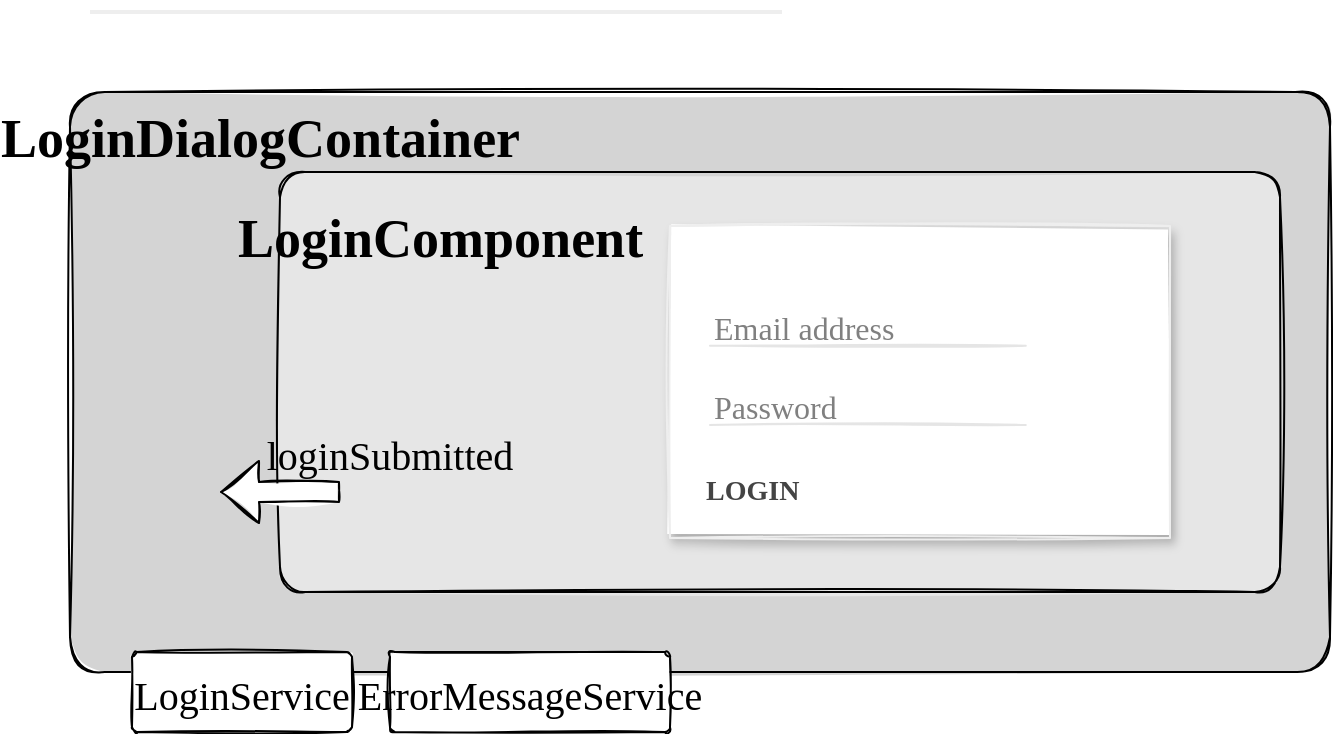 <mxfile version="14.4.3" type="device"><diagram name="Page-1" id="12e1b939-464a-85fe-373e-61e167be1490"><mxGraphModel dx="1301" dy="1153" grid="1" gridSize="10" guides="1" tooltips="1" connect="1" arrows="1" fold="1" page="1" pageScale="1.5" pageWidth="1169" pageHeight="826" background="#ffffff" math="0" shadow="0"><root><mxCell id="0"/><mxCell id="1" parent="0"/><mxCell id="jwE3f3mUowRFma3KXEyU-1" value="" style="rounded=1;shadow=0;strokeWidth=1;fontSize=20;align=center;sketch=1;glass=0;fillStyle=solid;arcSize=6;fillColor=#D4D4D4;" parent="1" vertex="1"><mxGeometry x="60" y="520" width="630" height="290" as="geometry"/></mxCell><mxCell id="jwE3f3mUowRFma3KXEyU-2" value="LoginDialogContainer" style="text;strokeColor=none;fillColor=none;align=center;verticalAlign=middle;rounded=0;shadow=0;fontSize=27;fontStyle=1;fontFamily=SS Soapy Hands;" parent="1" vertex="1"><mxGeometry x="99.999" y="510" width="110.578" height="60" as="geometry"/></mxCell><mxCell id="jwE3f3mUowRFma3KXEyU-5" value="" style="rounded=1;shadow=0;strokeWidth=1;fontSize=20;align=center;sketch=1;glass=0;fillStyle=solid;arcSize=6;fillColor=#E6E6E6;" parent="1" vertex="1"><mxGeometry x="165" y="560" width="500" height="210" as="geometry"/></mxCell><mxCell id="jwE3f3mUowRFma3KXEyU-8" value="LoginService" style="rounded=1;shadow=0;strokeWidth=1;fontSize=20;align=center;sketch=1;glass=0;fillStyle=solid;arcSize=6;fontFamily=SS Soapy Hands;" parent="1" vertex="1"><mxGeometry x="91" y="800" width="110" height="40" as="geometry"/></mxCell><mxCell id="jwE3f3mUowRFma3KXEyU-9" value="LoginComponent" style="text;strokeColor=none;fillColor=none;align=center;verticalAlign=middle;rounded=0;shadow=0;fontSize=27;fontStyle=1;fontFamily=SS Soapy Hands;" parent="1" vertex="1"><mxGeometry x="189.999" y="560" width="110.578" height="60" as="geometry"/></mxCell><mxCell id="jwE3f3mUowRFma3KXEyU-16" value="" style="shape=flexArrow;endArrow=classic;html=1;fontFamily=SS Soapy Hands;sketch=1;fillColor=#ffffff;" parent="1" edge="1"><mxGeometry width="50" height="50" relative="1" as="geometry"><mxPoint x="195" y="720" as="sourcePoint"/><mxPoint x="135" y="720" as="targetPoint"/></mxGeometry></mxCell><mxCell id="jwE3f3mUowRFma3KXEyU-20" value="loginSubmitted" style="text;strokeColor=none;fillColor=none;align=center;verticalAlign=middle;rounded=0;shadow=0;glass=0;sketch=0;fontFamily=SS Soapy Hands;fontSize=20;" parent="1" vertex="1"><mxGeometry x="200" y="690" width="40" height="20" as="geometry"/></mxCell><mxCell id="yNefNZpeiGtpH-sil5DH-1" value="ErrorMessageService" style="rounded=1;shadow=0;strokeWidth=1;fontSize=20;align=center;sketch=1;glass=0;fillStyle=solid;arcSize=6;fontFamily=SS Soapy Hands;" parent="1" vertex="1"><mxGeometry x="220" y="800" width="140" height="40" as="geometry"/></mxCell><mxCell id="yNefNZpeiGtpH-sil5DH-8" value="" style="dashed=0;shape=line;strokeWidth=2;noLabel=1;strokeColor=#eeeeee;sketch=0;" parent="1" vertex="1"><mxGeometry x="70" y="475" width="346" height="10" as="geometry"/></mxCell><mxCell id="yNefNZpeiGtpH-sil5DH-13" value="" style="shape=rect;fillColor=#ffffff;strokeColor=#eeeeee;shadow=1;sketch=1;" parent="1" vertex="1"><mxGeometry x="360" y="587" width="250" height="156" as="geometry"/></mxCell><mxCell id="yNefNZpeiGtpH-sil5DH-18" value="LOGIN" style="text;fontColor=#444444;fontSize=14;fontStyle=1;verticalAlign=middle;spacingBottom=2;spacingLeft=16;resizeWidth=1;fontFamily=SS Soapy Hands;" parent="yNefNZpeiGtpH-sil5DH-13" vertex="1"><mxGeometry y="1" width="250" height="48" relative="1" as="geometry"><mxPoint y="-48" as="offset"/></mxGeometry></mxCell><mxCell id="yNefNZpeiGtpH-sil5DH-19" value="" style="group;sketch=1;" parent="yNefNZpeiGtpH-sil5DH-13" vertex="1" connectable="0"><mxGeometry x="20.0" y="40.001" width="157.895" height="62.797" as="geometry"/></mxCell><mxCell id="yNefNZpeiGtpH-sil5DH-4" value="Email address" style="text;fontColor=#808080;fontSize=16;verticalAlign=middle;strokeColor=none;fillColor=none;sketch=0;fontFamily=SS Soapy Hands;" parent="yNefNZpeiGtpH-sil5DH-19" vertex="1"><mxGeometry width="157.895" height="19.831" as="geometry"/></mxCell><mxCell id="yNefNZpeiGtpH-sil5DH-5" value="" style="dashed=0;shape=line;strokeWidth=1;noLabel=1;strokeColor=#cccccc;opacity=50;sketch=1;" parent="yNefNZpeiGtpH-sil5DH-19" vertex="1"><mxGeometry y="16.525" width="157.895" height="6.61" as="geometry"/></mxCell><mxCell id="yNefNZpeiGtpH-sil5DH-11" value="Password" style="text;fontColor=#808080;fontSize=16;verticalAlign=middle;strokeColor=none;fillColor=none;sketch=0;fontFamily=SS Soapy Hands;" parent="yNefNZpeiGtpH-sil5DH-19" vertex="1"><mxGeometry y="39.661" width="157.895" height="19.831" as="geometry"/></mxCell><mxCell id="yNefNZpeiGtpH-sil5DH-12" value="" style="dashed=0;shape=line;strokeWidth=1;noLabel=1;strokeColor=#cccccc;opacity=50;sketch=1;" parent="yNefNZpeiGtpH-sil5DH-19" vertex="1"><mxGeometry y="56.186" width="157.895" height="6.61" as="geometry"/></mxCell></root></mxGraphModel></diagram></mxfile>